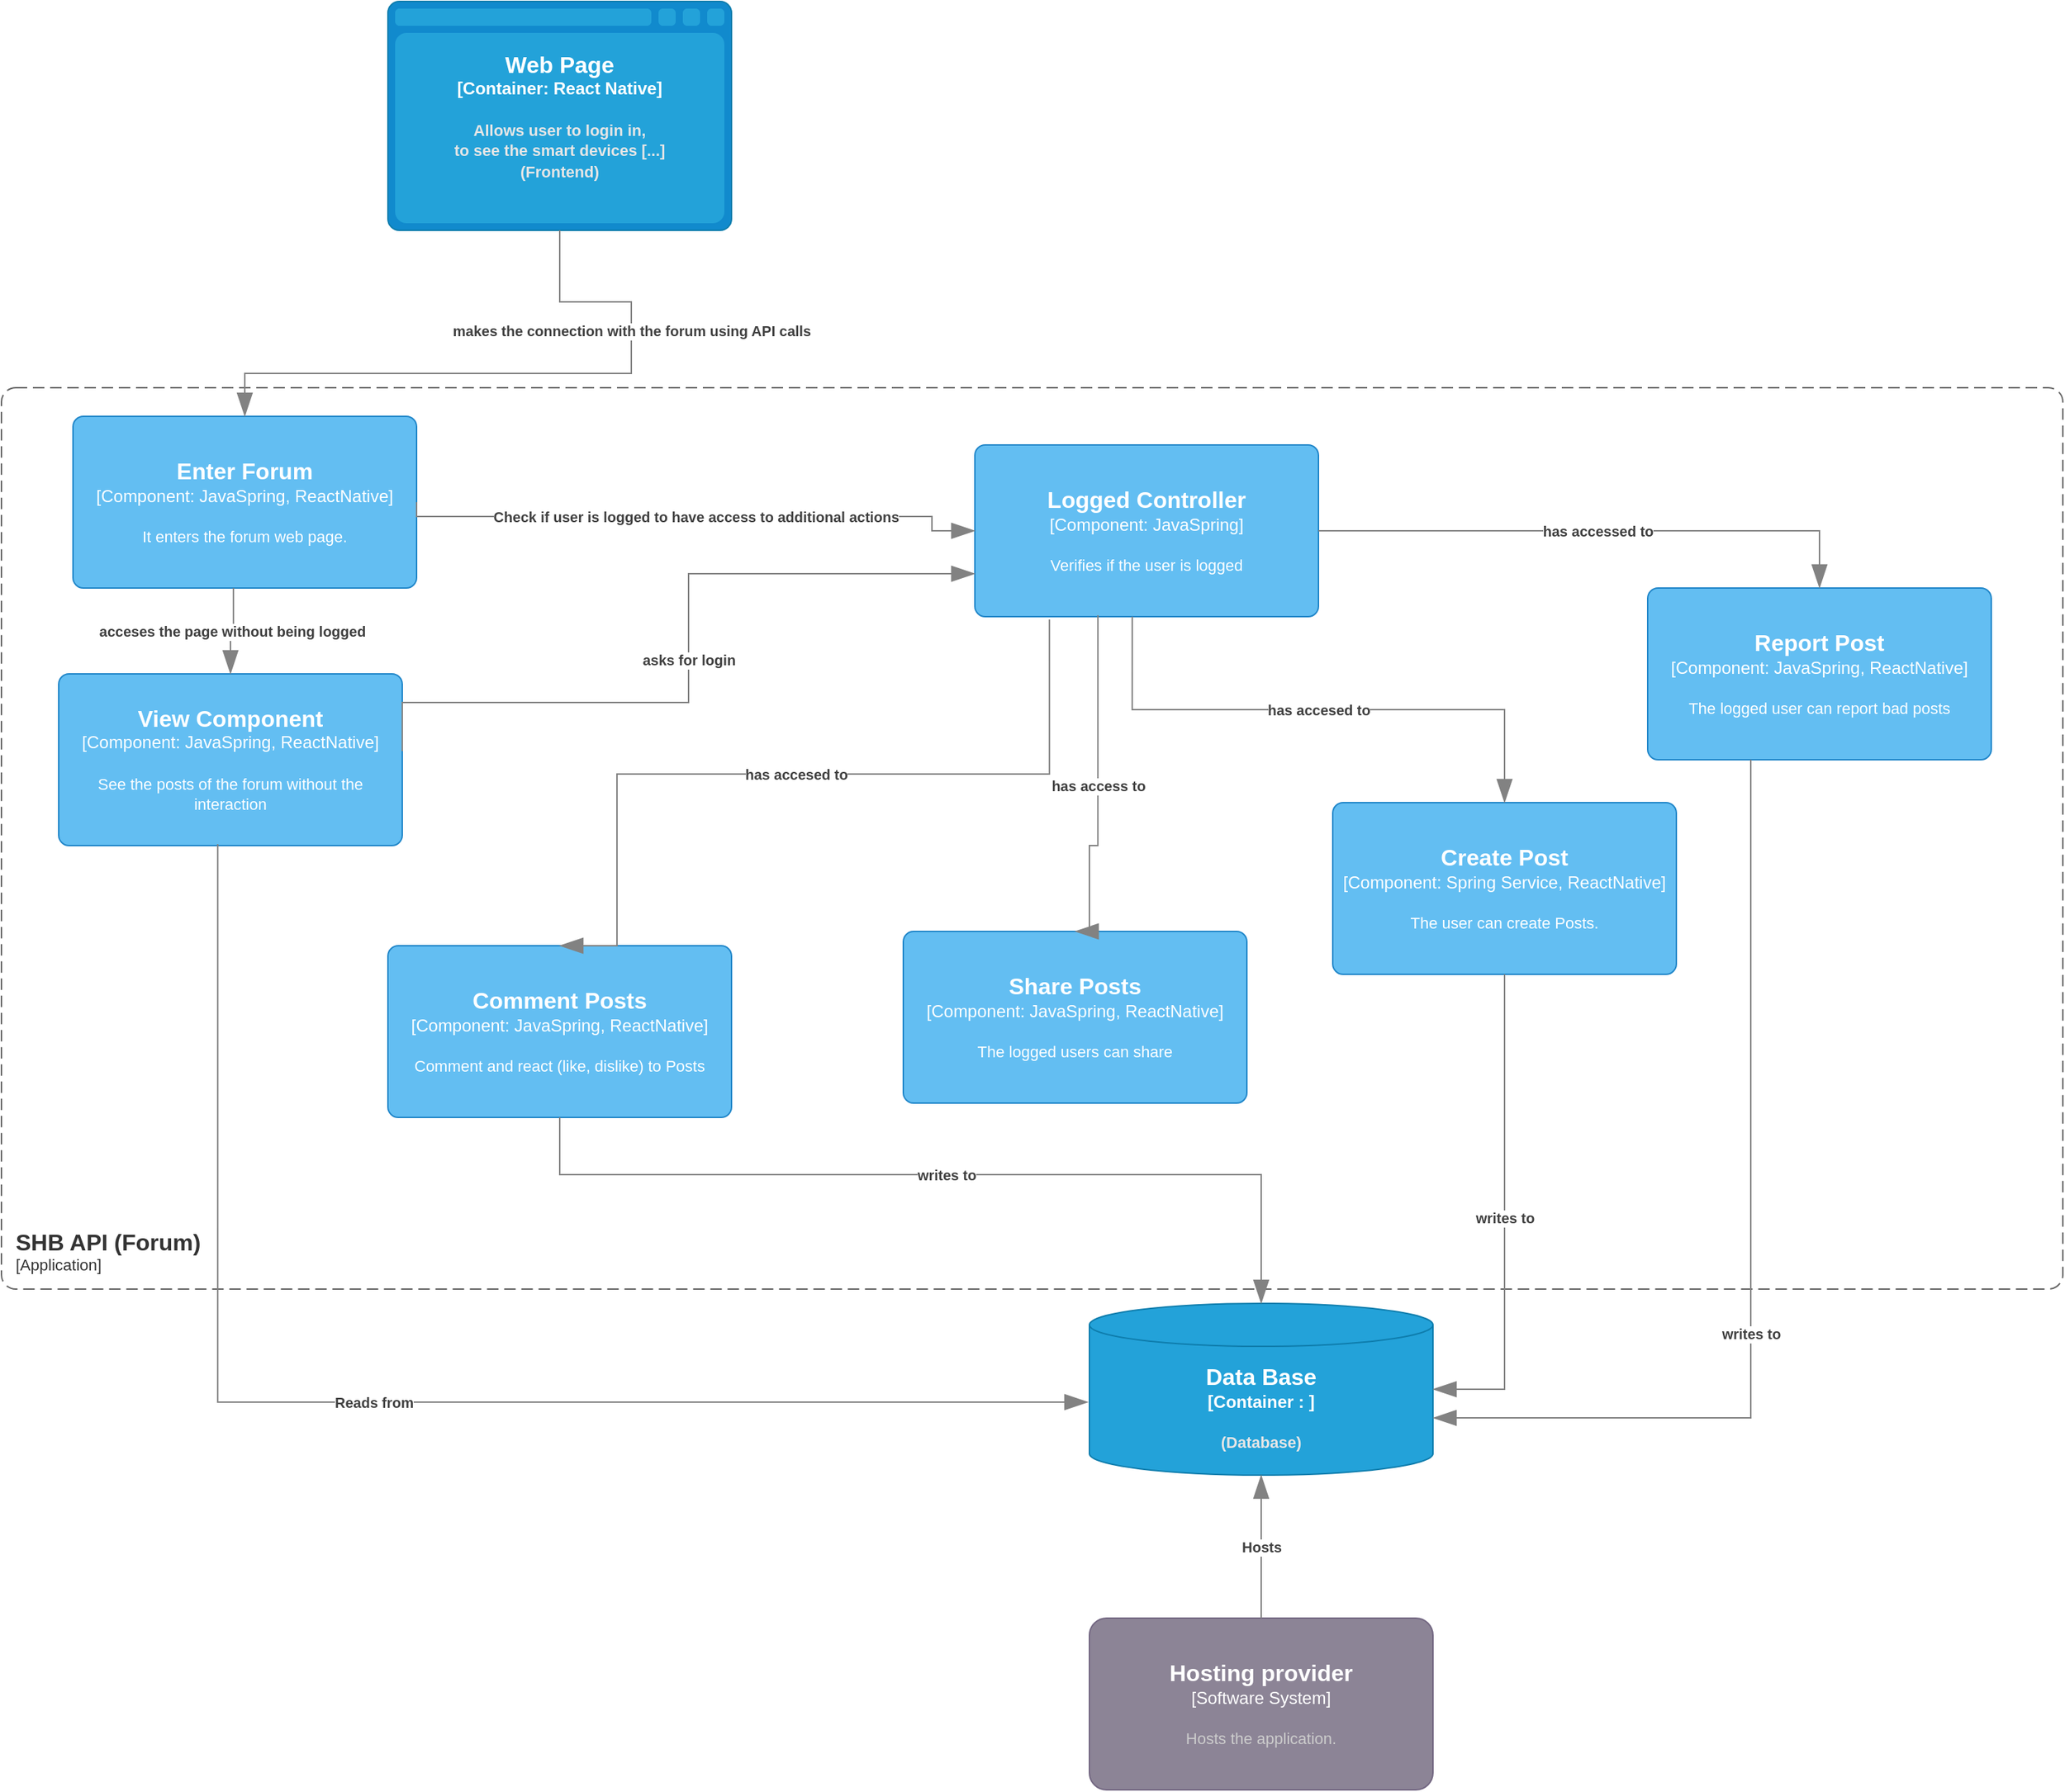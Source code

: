 <?xml version="1.0" encoding="UTF-8"?>
<mxfile version="17.2.4" type="google"><diagram id="dgWgqqBw_lc5ZC0TstiD" name="Page-1"><mxGraphModel dx="2852" dy="946" grid="1" gridSize="10" guides="1" tooltips="1" connect="1" arrows="1" fold="1" page="1" pageScale="1" pageWidth="850" pageHeight="1100" math="0" shadow="0"><root><mxCell id="0"/><mxCell id="1" parent="0"/><object placeholders="1" c4Name="Hosting provider" c4Type="Software System" c4Description="Hosts the application." label="&lt;font style=&quot;font-size: 16px&quot;&gt;&lt;b&gt;%c4Name%&lt;/b&gt;&lt;/font&gt;&lt;div&gt;[%c4Type%]&lt;/div&gt;&lt;br&gt;&lt;div&gt;&lt;font style=&quot;font-size: 11px&quot;&gt;&lt;font color=&quot;#cccccc&quot;&gt;%c4Description%&lt;/font&gt;&lt;/div&gt;" id="IkP181Giy9GBEY5oTXWU-6"><mxCell style="rounded=1;whiteSpace=wrap;html=1;labelBackgroundColor=none;fillColor=#8C8496;fontColor=#ffffff;align=center;arcSize=10;strokeColor=#736782;metaEdit=1;resizable=0;points=[[0.25,0,0],[0.5,0,0],[0.75,0,0],[1,0.25,0],[1,0.5,0],[1,0.75,0],[0.75,1,0],[0.5,1,0],[0.25,1,0],[0,0.75,0],[0,0.5,0],[0,0.25,0]];" parent="1" vertex="1"><mxGeometry x="600" y="1210" width="240" height="120" as="geometry"/></mxCell></object><object placeholders="1" c4Name="SHB API (Forum)" c4Type="SystemScopeBoundary" c4Application="Application" label="&lt;font style=&quot;font-size: 16px&quot;&gt;&lt;b&gt;&lt;div style=&quot;text-align: left&quot;&gt;%c4Name%&lt;/div&gt;&lt;/b&gt;&lt;/font&gt;&lt;div style=&quot;text-align: left&quot;&gt;[%c4Application%]&lt;/div&gt;" id="IkP181Giy9GBEY5oTXWU-8"><mxCell style="rounded=1;fontSize=11;whiteSpace=wrap;html=1;dashed=1;arcSize=20;fillColor=none;strokeColor=#666666;fontColor=#333333;labelBackgroundColor=none;align=left;verticalAlign=bottom;labelBorderColor=none;spacingTop=0;spacing=10;dashPattern=8 4;metaEdit=1;rotatable=0;perimeter=rectanglePerimeter;noLabel=0;labelPadding=0;allowArrows=0;connectable=0;expand=0;recursiveResize=0;editable=1;pointerEvents=0;absoluteArcSize=1;points=[[0.25,0,0],[0.5,0,0],[0.75,0,0],[1,0.25,0],[1,0.5,0],[1,0.75,0],[0.75,1,0],[0.5,1,0],[0.25,1,0],[0,0.75,0],[0,0.5,0],[0,0.25,0]];" parent="1" vertex="1"><mxGeometry x="-160" y="350" width="1440" height="630" as="geometry"/></mxCell></object><object placeholders="1" c4Type="Web Page" c4Container="Container" c4Technology="React Native" c4Description="Allows user to login in, &#10;to see the smart devices [...]&#10;(Frontend)" label="&lt;font style=&quot;font-size: 16px&quot;&gt;&lt;b&gt;%c4Type%&lt;/font&gt;&lt;div&gt;[%c4Container%:&amp;nbsp;%c4Technology%]&lt;/div&gt;&lt;br&gt;&lt;div&gt;&lt;font style=&quot;font-size: 11px&quot;&gt;&lt;font color=&quot;#E6E6E6&quot;&gt;%c4Description%&lt;/font&gt;&lt;/div&gt;" id="IkP181Giy9GBEY5oTXWU-9"><mxCell style="shape=mxgraph.c4.webBrowserContainer;whiteSpace=wrap;html=1;boundedLbl=1;rounded=0;labelBackgroundColor=none;fillColor=#118ACD;fontSize=12;fontColor=#ffffff;align=center;strokeColor=#0E7DAD;metaEdit=1;points=[[0.5,0,0],[1,0.25,0],[1,0.5,0],[1,0.75,0],[0.5,1,0],[0,0.75,0],[0,0.5,0],[0,0.25,0]];resizable=0;" parent="1" vertex="1"><mxGeometry x="110" y="80" width="240" height="160" as="geometry"/></mxCell></object><object placeholders="1" c4Type="Data Base" c4Container="Container " c4Technology="" c4Description="(Database)" label="&lt;font style=&quot;font-size: 16px&quot;&gt;&lt;b&gt;%c4Type%&lt;/font&gt;&lt;div&gt;[%c4Container%:&amp;nbsp;%c4Technology%]&lt;/div&gt;&lt;br&gt;&lt;div&gt;&lt;font style=&quot;font-size: 11px&quot;&gt;&lt;font color=&quot;#E6E6E6&quot;&gt;%c4Description%&lt;/font&gt;&lt;/div&gt;" id="IkP181Giy9GBEY5oTXWU-12"><mxCell style="shape=cylinder3;size=15;whiteSpace=wrap;html=1;boundedLbl=1;rounded=0;labelBackgroundColor=none;fillColor=#23A2D9;fontSize=12;fontColor=#ffffff;align=center;strokeColor=#0E7DAD;metaEdit=1;points=[[0.5,0,0],[1,0.25,0],[1,0.5,0],[1,0.75,0],[0.5,1,0],[0,0.75,0],[0,0.5,0],[0,0.25,0]];resizable=0;" parent="1" vertex="1"><mxGeometry x="600" y="990" width="240" height="120" as="geometry"/></mxCell></object><object placeholders="1" c4Name="Enter Forum" c4Type="Component" c4Technology="JavaSpring, ReactNative" c4Description="It enters the forum web page." label="&lt;font style=&quot;font-size: 16px&quot;&gt;&lt;b&gt;%c4Name%&lt;/b&gt;&lt;/font&gt;&lt;div&gt;[%c4Type%: %c4Technology%]&lt;/div&gt;&lt;br&gt;&lt;div&gt;&lt;font style=&quot;font-size: 11px&quot;&gt;%c4Description%&lt;/font&gt;&lt;/div&gt;" id="VgkgFY0pjU0hdr3RY3ZM-1"><mxCell style="rounded=1;whiteSpace=wrap;html=1;labelBackgroundColor=none;fillColor=#63BEF2;fontColor=#ffffff;align=center;arcSize=6;strokeColor=#2086C9;metaEdit=1;resizable=0;points=[[0.25,0,0],[0.5,0,0],[0.75,0,0],[1,0.25,0],[1,0.5,0],[1,0.75,0],[0.75,1,0],[0.5,1,0],[0.25,1,0],[0,0.75,0],[0,0.5,0],[0,0.25,0]];" parent="1" vertex="1"><mxGeometry x="-110" y="370" width="240" height="120" as="geometry"/></mxCell></object><object placeholders="1" c4Type="Relationship" c4Description="makes the connection with the forum using API calls" label="&lt;div style=&quot;text-align: left&quot;&gt;&lt;div style=&quot;text-align: center&quot;&gt;&lt;b&gt;%c4Description%&lt;/b&gt;&lt;/div&gt;" id="VgkgFY0pjU0hdr3RY3ZM-3"><mxCell style="endArrow=blockThin;html=1;fontSize=10;fontColor=#404040;strokeWidth=1;endFill=1;strokeColor=#828282;elbow=vertical;metaEdit=1;endSize=14;startSize=14;jumpStyle=arc;jumpSize=16;rounded=0;edgeStyle=orthogonalEdgeStyle;exitX=0.5;exitY=1;exitDx=0;exitDy=0;exitPerimeter=0;entryX=0.5;entryY=0;entryDx=0;entryDy=0;entryPerimeter=0;" parent="1" source="IkP181Giy9GBEY5oTXWU-9" target="VgkgFY0pjU0hdr3RY3ZM-1" edge="1"><mxGeometry x="-0.467" width="240" relative="1" as="geometry"><mxPoint x="500" y="370" as="sourcePoint"/><mxPoint x="740" y="370" as="targetPoint"/><Array as="points"><mxPoint x="230" y="290"/><mxPoint x="280" y="290"/><mxPoint x="280" y="340"/><mxPoint x="10" y="340"/></Array><mxPoint as="offset"/></mxGeometry></mxCell></object><object placeholders="1" c4Name="Logged Controller" c4Type="Component" c4Technology="JavaSpring" c4Description="Verifies if the user is logged" label="&lt;font style=&quot;font-size: 16px&quot;&gt;&lt;b&gt;%c4Name%&lt;/b&gt;&lt;/font&gt;&lt;div&gt;[%c4Type%: %c4Technology%]&lt;/div&gt;&lt;br&gt;&lt;div&gt;&lt;font style=&quot;font-size: 11px&quot;&gt;%c4Description%&lt;/font&gt;&lt;/div&gt;" id="VgkgFY0pjU0hdr3RY3ZM-4"><mxCell style="rounded=1;whiteSpace=wrap;html=1;labelBackgroundColor=none;fillColor=#63BEF2;fontColor=#ffffff;align=center;arcSize=6;strokeColor=#2086C9;metaEdit=1;resizable=0;points=[[0.25,0,0],[0.5,0,0],[0.75,0,0],[1,0.25,0],[1,0.5,0],[1,0.75,0],[0.75,1,0],[0.5,1,0],[0.25,1,0],[0,0.75,0],[0,0.5,0],[0,0.25,0]];" parent="1" vertex="1"><mxGeometry x="520" y="390" width="240" height="120" as="geometry"/></mxCell></object><object placeholders="1" c4Type="Relationship" c4Description="Check if user is logged to have access to additional actions" label="&lt;div style=&quot;text-align: left&quot;&gt;&lt;div style=&quot;text-align: center&quot;&gt;&lt;b&gt;%c4Description%&lt;/b&gt;&lt;/div&gt;" id="VgkgFY0pjU0hdr3RY3ZM-7"><mxCell style="endArrow=blockThin;html=1;fontSize=10;fontColor=#404040;strokeWidth=1;endFill=1;strokeColor=#828282;elbow=vertical;metaEdit=1;endSize=14;startSize=14;jumpStyle=arc;jumpSize=16;rounded=0;edgeStyle=orthogonalEdgeStyle;exitX=1;exitY=0.5;exitDx=0;exitDy=0;exitPerimeter=0;entryX=0;entryY=0.5;entryDx=0;entryDy=0;entryPerimeter=0;" parent="1" source="VgkgFY0pjU0hdr3RY3ZM-1" target="VgkgFY0pjU0hdr3RY3ZM-4" edge="1"><mxGeometry width="240" relative="1" as="geometry"><mxPoint x="500" y="570" as="sourcePoint"/><mxPoint x="740" y="570" as="targetPoint"/><Array as="points"><mxPoint x="130" y="440"/><mxPoint x="490" y="440"/><mxPoint x="490" y="450"/></Array></mxGeometry></mxCell></object><object placeholders="1" c4Name="View Component" c4Type="Component" c4Technology="JavaSpring, ReactNative" c4Description="See the posts of the forum without the interaction" label="&lt;font style=&quot;font-size: 16px&quot;&gt;&lt;b&gt;%c4Name%&lt;/b&gt;&lt;/font&gt;&lt;div&gt;[%c4Type%: %c4Technology%]&lt;/div&gt;&lt;br&gt;&lt;div&gt;&lt;font style=&quot;font-size: 11px&quot;&gt;%c4Description%&lt;/font&gt;&lt;/div&gt;" id="VgkgFY0pjU0hdr3RY3ZM-8"><mxCell style="rounded=1;whiteSpace=wrap;html=1;labelBackgroundColor=none;fillColor=#63BEF2;fontColor=#ffffff;align=center;arcSize=6;strokeColor=#2086C9;metaEdit=1;resizable=0;points=[[0.25,0,0],[0.5,0,0],[0.75,0,0],[1,0.25,0],[1,0.5,0],[1,0.75,0],[0.75,1,0],[0.5,1,0],[0.25,1,0],[0,0.75,0],[0,0.5,0],[0,0.25,0]];" parent="1" vertex="1"><mxGeometry x="-120" y="550" width="240" height="120" as="geometry"/></mxCell></object><object placeholders="1" c4Type="Relationship" c4Description="acceses the page without being logged" label="&lt;div style=&quot;text-align: left&quot;&gt;&lt;div style=&quot;text-align: center&quot;&gt;&lt;b&gt;%c4Description%&lt;/b&gt;&lt;/div&gt;" id="VgkgFY0pjU0hdr3RY3ZM-9"><mxCell style="endArrow=blockThin;html=1;fontSize=10;fontColor=#404040;strokeWidth=1;endFill=1;strokeColor=#828282;elbow=vertical;metaEdit=1;endSize=14;startSize=14;jumpStyle=arc;jumpSize=16;rounded=0;edgeStyle=orthogonalEdgeStyle;exitX=0.467;exitY=1;exitDx=0;exitDy=0;exitPerimeter=0;entryX=0.5;entryY=0;entryDx=0;entryDy=0;entryPerimeter=0;" parent="1" source="VgkgFY0pjU0hdr3RY3ZM-1" target="VgkgFY0pjU0hdr3RY3ZM-8" edge="1"><mxGeometry width="240" relative="1" as="geometry"><mxPoint x="270" y="570" as="sourcePoint"/><mxPoint x="510" y="570" as="targetPoint"/></mxGeometry></mxCell></object><object placeholders="1" c4Type="Relationship" c4Description="asks for login" label="&lt;div style=&quot;text-align: left&quot;&gt;&lt;div style=&quot;text-align: center&quot;&gt;&lt;b&gt;%c4Description%&lt;/b&gt;&lt;/div&gt;" id="VgkgFY0pjU0hdr3RY3ZM-10"><mxCell style="endArrow=blockThin;html=1;fontSize=10;fontColor=#404040;strokeWidth=1;endFill=1;strokeColor=#828282;elbow=vertical;metaEdit=1;endSize=14;startSize=14;jumpStyle=arc;jumpSize=16;rounded=0;edgeStyle=orthogonalEdgeStyle;exitX=1;exitY=0.45;exitDx=0;exitDy=0;exitPerimeter=0;entryX=0;entryY=0.75;entryDx=0;entryDy=0;entryPerimeter=0;" parent="1" source="VgkgFY0pjU0hdr3RY3ZM-8" target="VgkgFY0pjU0hdr3RY3ZM-4" edge="1"><mxGeometry x="0.008" width="240" relative="1" as="geometry"><mxPoint x="270" y="570" as="sourcePoint"/><mxPoint x="510" y="570" as="targetPoint"/><Array as="points"><mxPoint x="120" y="570"/><mxPoint x="320" y="570"/><mxPoint x="320" y="480"/></Array><mxPoint as="offset"/></mxGeometry></mxCell></object><object placeholders="1" c4Name="Create Post" c4Type="Component" c4Technology="Spring Service, ReactNative" c4Description="The user can create Posts." label="&lt;font style=&quot;font-size: 16px&quot;&gt;&lt;b&gt;%c4Name%&lt;/b&gt;&lt;/font&gt;&lt;div&gt;[%c4Type%: %c4Technology%]&lt;/div&gt;&lt;br&gt;&lt;div&gt;&lt;font style=&quot;font-size: 11px&quot;&gt;%c4Description%&lt;/font&gt;&lt;/div&gt;" id="VgkgFY0pjU0hdr3RY3ZM-12"><mxCell style="rounded=1;whiteSpace=wrap;html=1;labelBackgroundColor=none;fillColor=#63BEF2;fontColor=#ffffff;align=center;arcSize=6;strokeColor=#2086C9;metaEdit=1;resizable=0;points=[[0.25,0,0],[0.5,0,0],[0.75,0,0],[1,0.25,0],[1,0.5,0],[1,0.75,0],[0.75,1,0],[0.5,1,0],[0.25,1,0],[0,0.75,0],[0,0.5,0],[0,0.25,0]];" parent="1" vertex="1"><mxGeometry x="770" y="640" width="240" height="120" as="geometry"/></mxCell></object><object placeholders="1" c4Type="Relationship" c4Description="Reads from" label="&lt;div style=&quot;text-align: left&quot;&gt;&lt;div style=&quot;text-align: center&quot;&gt;&lt;b&gt;%c4Description%&lt;/b&gt;&lt;/div&gt;" id="VgkgFY0pjU0hdr3RY3ZM-21"><mxCell style="endArrow=blockThin;html=1;fontSize=10;fontColor=#404040;strokeWidth=1;endFill=1;strokeColor=#828282;elbow=vertical;metaEdit=1;endSize=14;startSize=14;jumpStyle=arc;jumpSize=16;rounded=0;edgeStyle=orthogonalEdgeStyle;exitX=0.463;exitY=0.992;exitDx=0;exitDy=0;exitPerimeter=0;entryX=-0.004;entryY=0.575;entryDx=0;entryDy=0;entryPerimeter=0;" parent="1" source="VgkgFY0pjU0hdr3RY3ZM-8" target="IkP181Giy9GBEY5oTXWU-12" edge="1"><mxGeometry width="240" relative="1" as="geometry"><mxPoint x="370" y="880" as="sourcePoint"/><mxPoint x="610" y="880" as="targetPoint"/></mxGeometry></mxCell></object><object placeholders="1" c4Type="Relationship" c4Description="writes to" label="&lt;div style=&quot;text-align: left&quot;&gt;&lt;div style=&quot;text-align: center&quot;&gt;&lt;b&gt;%c4Description%&lt;/b&gt;&lt;/div&gt;" id="VgkgFY0pjU0hdr3RY3ZM-22"><mxCell style="endArrow=blockThin;html=1;fontSize=10;fontColor=#404040;strokeWidth=1;endFill=1;strokeColor=#828282;elbow=vertical;metaEdit=1;endSize=14;startSize=14;jumpStyle=arc;jumpSize=16;rounded=0;edgeStyle=orthogonalEdgeStyle;entryX=1;entryY=0.5;entryDx=0;entryDy=0;entryPerimeter=0;exitX=0.5;exitY=1;exitDx=0;exitDy=0;exitPerimeter=0;" parent="1" source="VgkgFY0pjU0hdr3RY3ZM-12" target="IkP181Giy9GBEY5oTXWU-12" edge="1"><mxGeometry width="240" relative="1" as="geometry"><mxPoint x="420" y="870" as="sourcePoint"/><mxPoint x="610" y="780" as="targetPoint"/></mxGeometry></mxCell></object><object placeholders="1" c4Name="Comment Posts" c4Type="Component" c4Technology="JavaSpring, ReactNative" c4Description="Comment and react (like, dislike) to Posts" label="&lt;font style=&quot;font-size: 16px&quot;&gt;&lt;b&gt;%c4Name%&lt;/b&gt;&lt;/font&gt;&lt;div&gt;[%c4Type%: %c4Technology%]&lt;/div&gt;&lt;br&gt;&lt;div&gt;&lt;font style=&quot;font-size: 11px&quot;&gt;%c4Description%&lt;/font&gt;&lt;/div&gt;" id="VgkgFY0pjU0hdr3RY3ZM-23"><mxCell style="rounded=1;whiteSpace=wrap;html=1;labelBackgroundColor=none;fillColor=#63BEF2;fontColor=#ffffff;align=center;arcSize=6;strokeColor=#2086C9;metaEdit=1;resizable=0;points=[[0.25,0,0],[0.5,0,0],[0.75,0,0],[1,0.25,0],[1,0.5,0],[1,0.75,0],[0.75,1,0],[0.5,1,0],[0.25,1,0],[0,0.75,0],[0,0.5,0],[0,0.25,0]];" parent="1" vertex="1"><mxGeometry x="110" y="740" width="240" height="120" as="geometry"/></mxCell></object><object placeholders="1" c4Type="Relationship" c4Description="has accesed to " label="&lt;div style=&quot;text-align: left&quot;&gt;&lt;div style=&quot;text-align: center&quot;&gt;&lt;b&gt;%c4Description%&lt;/b&gt;&lt;/div&gt;" id="VgkgFY0pjU0hdr3RY3ZM-24"><mxCell style="endArrow=blockThin;html=1;fontSize=10;fontColor=#404040;strokeWidth=1;endFill=1;strokeColor=#828282;elbow=vertical;metaEdit=1;endSize=14;startSize=14;jumpStyle=arc;jumpSize=16;rounded=0;edgeStyle=orthogonalEdgeStyle;exitX=0.458;exitY=1;exitDx=0;exitDy=0;exitPerimeter=0;entryX=0.5;entryY=0;entryDx=0;entryDy=0;entryPerimeter=0;" parent="1" source="VgkgFY0pjU0hdr3RY3ZM-4" target="VgkgFY0pjU0hdr3RY3ZM-12" edge="1"><mxGeometry width="240" relative="1" as="geometry"><mxPoint x="380" y="680" as="sourcePoint"/><mxPoint x="620" y="680" as="targetPoint"/></mxGeometry></mxCell></object><object placeholders="1" c4Type="Relationship" c4Description="has accesed to" label="&lt;div style=&quot;text-align: left&quot;&gt;&lt;div style=&quot;text-align: center&quot;&gt;&lt;b&gt;%c4Description%&lt;/b&gt;&lt;/div&gt;" id="VgkgFY0pjU0hdr3RY3ZM-25"><mxCell style="endArrow=blockThin;html=1;fontSize=10;fontColor=#404040;strokeWidth=1;endFill=1;strokeColor=#828282;elbow=vertical;metaEdit=1;endSize=14;startSize=14;jumpStyle=arc;jumpSize=16;rounded=0;edgeStyle=orthogonalEdgeStyle;exitX=0.217;exitY=1.017;exitDx=0;exitDy=0;exitPerimeter=0;entryX=0.5;entryY=0;entryDx=0;entryDy=0;entryPerimeter=0;" parent="1" source="VgkgFY0pjU0hdr3RY3ZM-4" target="VgkgFY0pjU0hdr3RY3ZM-23" edge="1"><mxGeometry width="240" relative="1" as="geometry"><mxPoint x="280" y="680" as="sourcePoint"/><mxPoint x="520" y="680" as="targetPoint"/><Array as="points"><mxPoint x="572" y="620"/><mxPoint x="270" y="620"/></Array></mxGeometry></mxCell></object><object placeholders="1" c4Type="Relationship" c4Description="writes to" label="&lt;div style=&quot;text-align: left&quot;&gt;&lt;div style=&quot;text-align: center&quot;&gt;&lt;b&gt;%c4Description%&lt;/b&gt;&lt;/div&gt;" id="VgkgFY0pjU0hdr3RY3ZM-26"><mxCell style="endArrow=blockThin;html=1;fontSize=10;fontColor=#404040;strokeWidth=1;endFill=1;strokeColor=#828282;elbow=vertical;metaEdit=1;endSize=14;startSize=14;jumpStyle=arc;jumpSize=16;rounded=0;edgeStyle=orthogonalEdgeStyle;exitX=0.5;exitY=1;exitDx=0;exitDy=0;exitPerimeter=0;entryX=0.5;entryY=0;entryDx=0;entryDy=0;entryPerimeter=0;" parent="1" source="VgkgFY0pjU0hdr3RY3ZM-23" target="IkP181Giy9GBEY5oTXWU-12" edge="1"><mxGeometry width="240" relative="1" as="geometry"><mxPoint x="280" y="880" as="sourcePoint"/><mxPoint x="520" y="880" as="targetPoint"/><Array as="points"><mxPoint x="270" y="900"/><mxPoint x="305" y="900"/></Array></mxGeometry></mxCell></object><object placeholders="1" c4Name="Share Posts" c4Type="Component" c4Technology="JavaSpring, ReactNative" c4Description="The logged users can share" label="&lt;font style=&quot;font-size: 16px&quot;&gt;&lt;b&gt;%c4Name%&lt;/b&gt;&lt;/font&gt;&lt;div&gt;[%c4Type%: %c4Technology%]&lt;/div&gt;&lt;br&gt;&lt;div&gt;&lt;font style=&quot;font-size: 11px&quot;&gt;%c4Description%&lt;/font&gt;&lt;/div&gt;" id="VgkgFY0pjU0hdr3RY3ZM-27"><mxCell style="rounded=1;whiteSpace=wrap;html=1;labelBackgroundColor=none;fillColor=#63BEF2;fontColor=#ffffff;align=center;arcSize=6;strokeColor=#2086C9;metaEdit=1;resizable=0;points=[[0.25,0,0],[0.5,0,0],[0.75,0,0],[1,0.25,0],[1,0.5,0],[1,0.75,0],[0.75,1,0],[0.5,1,0],[0.25,1,0],[0,0.75,0],[0,0.5,0],[0,0.25,0]];" parent="1" vertex="1"><mxGeometry x="470" y="730" width="240" height="120" as="geometry"/></mxCell></object><object placeholders="1" c4Type="Relationship" c4Description="has access to" label="&lt;div style=&quot;text-align: left&quot;&gt;&lt;div style=&quot;text-align: center&quot;&gt;&lt;b&gt;%c4Description%&lt;/b&gt;&lt;/div&gt;" id="g7ywK-kkdyAz6AO0fsM2-1"><mxCell style="endArrow=blockThin;html=1;fontSize=10;fontColor=#404040;strokeWidth=1;endFill=1;strokeColor=#828282;elbow=vertical;metaEdit=1;endSize=14;startSize=14;jumpStyle=arc;jumpSize=16;rounded=0;edgeStyle=orthogonalEdgeStyle;exitX=0.358;exitY=0.992;exitDx=0;exitDy=0;exitPerimeter=0;entryX=0.5;entryY=0;entryDx=0;entryDy=0;entryPerimeter=0;" edge="1" parent="1" source="VgkgFY0pjU0hdr3RY3ZM-4" target="VgkgFY0pjU0hdr3RY3ZM-27"><mxGeometry width="240" relative="1" as="geometry"><mxPoint x="550" y="699.5" as="sourcePoint"/><mxPoint x="790" y="699.5" as="targetPoint"/><Array as="points"><mxPoint x="606" y="670"/><mxPoint x="600" y="670"/></Array></mxGeometry></mxCell></object><object placeholders="1" c4Name="Report Post" c4Type="Component" c4Technology="JavaSpring, ReactNative" c4Description="The logged user can report bad posts" label="&lt;font style=&quot;font-size: 16px&quot;&gt;&lt;b&gt;%c4Name%&lt;/b&gt;&lt;/font&gt;&lt;div&gt;[%c4Type%: %c4Technology%]&lt;/div&gt;&lt;br&gt;&lt;div&gt;&lt;font style=&quot;font-size: 11px&quot;&gt;%c4Description%&lt;/font&gt;&lt;/div&gt;" id="g7ywK-kkdyAz6AO0fsM2-2"><mxCell style="rounded=1;whiteSpace=wrap;html=1;labelBackgroundColor=none;fillColor=#63BEF2;fontColor=#ffffff;align=center;arcSize=6;strokeColor=#2086C9;metaEdit=1;resizable=0;points=[[0.25,0,0],[0.5,0,0],[0.75,0,0],[1,0.25,0],[1,0.5,0],[1,0.75,0],[0.75,1,0],[0.5,1,0],[0.25,1,0],[0,0.75,0],[0,0.5,0],[0,0.25,0]];" vertex="1" parent="1"><mxGeometry x="990" y="490" width="240" height="120" as="geometry"/></mxCell></object><object placeholders="1" c4Type="Relationship" c4Description="has accessed to" label="&lt;div style=&quot;text-align: left&quot;&gt;&lt;div style=&quot;text-align: center&quot;&gt;&lt;b&gt;%c4Description%&lt;/b&gt;&lt;/div&gt;" id="g7ywK-kkdyAz6AO0fsM2-3"><mxCell style="endArrow=blockThin;html=1;fontSize=10;fontColor=#404040;strokeWidth=1;endFill=1;strokeColor=#828282;elbow=vertical;metaEdit=1;endSize=14;startSize=14;jumpStyle=arc;jumpSize=16;rounded=0;edgeStyle=orthogonalEdgeStyle;exitX=1;exitY=0.5;exitDx=0;exitDy=0;exitPerimeter=0;entryX=0.5;entryY=0;entryDx=0;entryDy=0;entryPerimeter=0;" edge="1" parent="1" source="VgkgFY0pjU0hdr3RY3ZM-4" target="g7ywK-kkdyAz6AO0fsM2-2"><mxGeometry width="240" relative="1" as="geometry"><mxPoint x="660" y="620" as="sourcePoint"/><mxPoint x="900" y="620" as="targetPoint"/></mxGeometry></mxCell></object><object placeholders="1" c4Type="Relationship" c4Description="writes to" label="&lt;div style=&quot;text-align: left&quot;&gt;&lt;div style=&quot;text-align: center&quot;&gt;&lt;b&gt;%c4Description%&lt;/b&gt;&lt;/div&gt;" id="g7ywK-kkdyAz6AO0fsM2-4"><mxCell style="endArrow=blockThin;html=1;fontSize=10;fontColor=#404040;strokeWidth=1;endFill=1;strokeColor=#828282;elbow=vertical;metaEdit=1;endSize=14;startSize=14;jumpStyle=arc;jumpSize=16;rounded=0;edgeStyle=orthogonalEdgeStyle;exitX=0.3;exitY=1;exitDx=0;exitDy=0;exitPerimeter=0;entryX=1;entryY=0.667;entryDx=0;entryDy=0;entryPerimeter=0;" edge="1" parent="1" source="g7ywK-kkdyAz6AO0fsM2-2" target="IkP181Giy9GBEY5oTXWU-12"><mxGeometry x="0.175" width="240" relative="1" as="geometry"><mxPoint x="920" y="920" as="sourcePoint"/><mxPoint x="1160" y="920" as="targetPoint"/><mxPoint as="offset"/></mxGeometry></mxCell></object><object placeholders="1" c4Type="Relationship" c4Description="Hosts" label="&lt;div style=&quot;text-align: left&quot;&gt;&lt;div style=&quot;text-align: center&quot;&gt;&lt;b&gt;%c4Description%&lt;/b&gt;&lt;/div&gt;" id="g7ywK-kkdyAz6AO0fsM2-6"><mxCell style="endArrow=blockThin;html=1;fontSize=10;fontColor=#404040;strokeWidth=1;endFill=1;strokeColor=#828282;elbow=vertical;metaEdit=1;endSize=14;startSize=14;jumpStyle=arc;jumpSize=16;rounded=0;edgeStyle=orthogonalEdgeStyle;exitX=0.5;exitY=0;exitDx=0;exitDy=0;exitPerimeter=0;entryX=0.5;entryY=1;entryDx=0;entryDy=0;entryPerimeter=0;" edge="1" parent="1" source="IkP181Giy9GBEY5oTXWU-6" target="IkP181Giy9GBEY5oTXWU-12"><mxGeometry width="240" relative="1" as="geometry"><mxPoint x="610" y="1010" as="sourcePoint"/><mxPoint x="850" y="1010" as="targetPoint"/></mxGeometry></mxCell></object></root></mxGraphModel></diagram></mxfile>